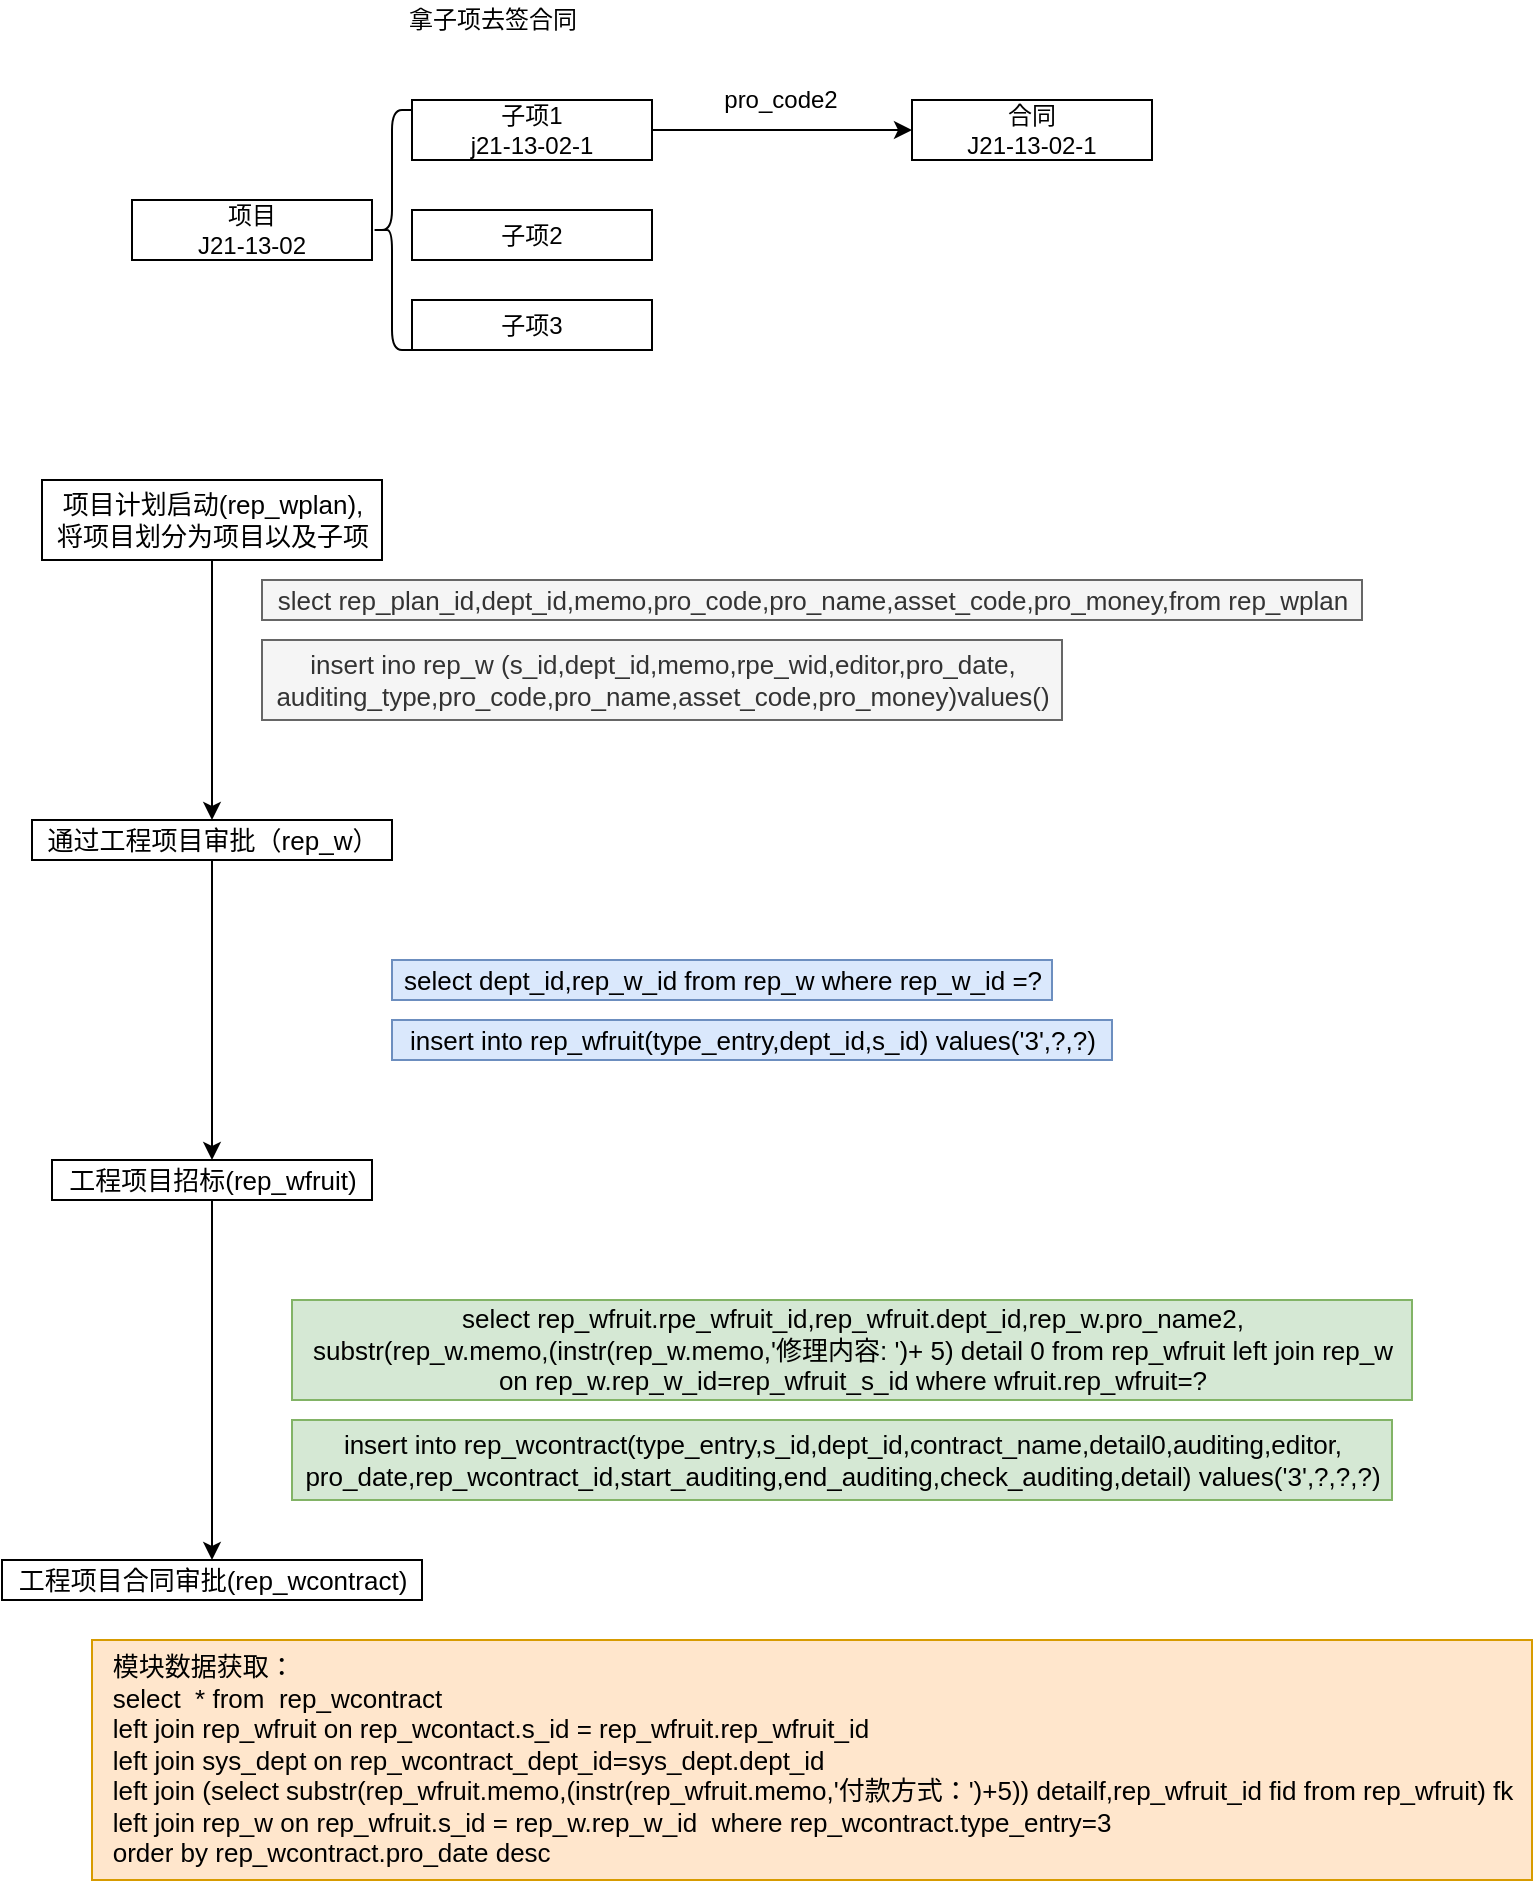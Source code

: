 <mxfile version="16.5.6" type="github">
  <diagram id="YGL4_LU6Wryx0pnacia-" name="Page-1">
    <mxGraphModel dx="1550" dy="844" grid="1" gridSize="10" guides="1" tooltips="1" connect="1" arrows="1" fold="1" page="1" pageScale="1" pageWidth="827" pageHeight="1169" math="0" shadow="0">
      <root>
        <mxCell id="0" />
        <mxCell id="1" parent="0" />
        <mxCell id="nmOukB2l_b2BBjUmnGJQ-1" value="项目&lt;br&gt;J21-13-02" style="rounded=0;whiteSpace=wrap;html=1;" vertex="1" parent="1">
          <mxGeometry x="90" y="140" width="120" height="30" as="geometry" />
        </mxCell>
        <mxCell id="nmOukB2l_b2BBjUmnGJQ-2" value="" style="shape=curlyBracket;whiteSpace=wrap;html=1;rounded=1;" vertex="1" parent="1">
          <mxGeometry x="210" y="95" width="20" height="120" as="geometry" />
        </mxCell>
        <mxCell id="nmOukB2l_b2BBjUmnGJQ-9" value="" style="edgeStyle=orthogonalEdgeStyle;rounded=0;orthogonalLoop=1;jettySize=auto;html=1;" edge="1" parent="1" source="nmOukB2l_b2BBjUmnGJQ-4" target="nmOukB2l_b2BBjUmnGJQ-8">
          <mxGeometry relative="1" as="geometry" />
        </mxCell>
        <mxCell id="nmOukB2l_b2BBjUmnGJQ-4" value="子项1&lt;br&gt;j21-13-02-1" style="rounded=0;whiteSpace=wrap;html=1;" vertex="1" parent="1">
          <mxGeometry x="230" y="90" width="120" height="30" as="geometry" />
        </mxCell>
        <mxCell id="nmOukB2l_b2BBjUmnGJQ-5" value="子项2" style="rounded=0;whiteSpace=wrap;html=1;" vertex="1" parent="1">
          <mxGeometry x="230" y="145" width="120" height="25" as="geometry" />
        </mxCell>
        <mxCell id="nmOukB2l_b2BBjUmnGJQ-6" value="子项3" style="rounded=0;whiteSpace=wrap;html=1;" vertex="1" parent="1">
          <mxGeometry x="230" y="190" width="120" height="25" as="geometry" />
        </mxCell>
        <mxCell id="nmOukB2l_b2BBjUmnGJQ-7" value="拿子项去签合同" style="text;html=1;align=center;verticalAlign=middle;resizable=0;points=[];autosize=1;strokeColor=none;fillColor=none;" vertex="1" parent="1">
          <mxGeometry x="220" y="40" width="100" height="20" as="geometry" />
        </mxCell>
        <mxCell id="nmOukB2l_b2BBjUmnGJQ-8" value="合同&lt;br&gt;J21-13-02-1" style="rounded=0;whiteSpace=wrap;html=1;" vertex="1" parent="1">
          <mxGeometry x="480" y="90" width="120" height="30" as="geometry" />
        </mxCell>
        <mxCell id="nmOukB2l_b2BBjUmnGJQ-10" value="pro_code2" style="text;html=1;align=center;verticalAlign=middle;resizable=0;points=[];autosize=1;strokeColor=none;fillColor=none;" vertex="1" parent="1">
          <mxGeometry x="379" y="80" width="70" height="20" as="geometry" />
        </mxCell>
        <mxCell id="nmOukB2l_b2BBjUmnGJQ-15" value="" style="edgeStyle=orthogonalEdgeStyle;rounded=0;orthogonalLoop=1;jettySize=auto;html=1;fontSize=13;entryX=0.5;entryY=0;entryDx=0;entryDy=0;entryPerimeter=0;" edge="1" parent="1" source="nmOukB2l_b2BBjUmnGJQ-13" target="nmOukB2l_b2BBjUmnGJQ-16">
          <mxGeometry relative="1" as="geometry">
            <mxPoint x="190" y="410" as="targetPoint" />
          </mxGeometry>
        </mxCell>
        <mxCell id="nmOukB2l_b2BBjUmnGJQ-13" value="&lt;span style=&quot;font-size: 13px&quot;&gt;项目计划启动(rep_wplan),&lt;br&gt;将项目划分为项目以及子项&lt;/span&gt;" style="text;html=1;align=center;verticalAlign=middle;resizable=0;points=[];autosize=1;strokeColor=default;fillColor=none;fontSize=13;fontStyle=0" vertex="1" parent="1">
          <mxGeometry x="45" y="280" width="170" height="40" as="geometry" />
        </mxCell>
        <mxCell id="nmOukB2l_b2BBjUmnGJQ-18" value="" style="edgeStyle=orthogonalEdgeStyle;rounded=0;orthogonalLoop=1;jettySize=auto;html=1;fontSize=13;" edge="1" parent="1" source="nmOukB2l_b2BBjUmnGJQ-16" target="nmOukB2l_b2BBjUmnGJQ-17">
          <mxGeometry relative="1" as="geometry" />
        </mxCell>
        <mxCell id="nmOukB2l_b2BBjUmnGJQ-16" value="通过工程项目审批（rep_w）" style="text;html=1;align=center;verticalAlign=middle;resizable=0;points=[];autosize=1;strokeColor=default;fillColor=none;fontSize=13;" vertex="1" parent="1">
          <mxGeometry x="40" y="450" width="180" height="20" as="geometry" />
        </mxCell>
        <mxCell id="nmOukB2l_b2BBjUmnGJQ-20" value="" style="edgeStyle=orthogonalEdgeStyle;rounded=0;orthogonalLoop=1;jettySize=auto;html=1;fontSize=13;" edge="1" parent="1" source="nmOukB2l_b2BBjUmnGJQ-17" target="nmOukB2l_b2BBjUmnGJQ-19">
          <mxGeometry relative="1" as="geometry" />
        </mxCell>
        <mxCell id="nmOukB2l_b2BBjUmnGJQ-17" value="工程项目招标(rep_wfruit)" style="text;html=1;align=center;verticalAlign=middle;resizable=0;points=[];autosize=1;strokeColor=default;fillColor=none;fontSize=13;" vertex="1" parent="1">
          <mxGeometry x="50" y="620" width="160" height="20" as="geometry" />
        </mxCell>
        <mxCell id="nmOukB2l_b2BBjUmnGJQ-19" value="工程项目合同审批(rep_wcontract)" style="text;html=1;align=center;verticalAlign=middle;resizable=0;points=[];autosize=1;strokeColor=default;fillColor=none;fontSize=13;" vertex="1" parent="1">
          <mxGeometry x="25" y="820" width="210" height="20" as="geometry" />
        </mxCell>
        <mxCell id="nmOukB2l_b2BBjUmnGJQ-32" value="" style="group" vertex="1" connectable="0" parent="1">
          <mxGeometry x="170" y="690" width="560" height="100" as="geometry" />
        </mxCell>
        <mxCell id="nmOukB2l_b2BBjUmnGJQ-27" value="select rep_wfruit.rpe_wfruit_id,rep_wfruit.dept_id,rep_w.pro_name2,&lt;br&gt;substr(rep_w.memo,(instr(rep_w.memo,&#39;修理内容: &#39;)+ 5) detail 0 from rep_wfruit left join rep_w &lt;br&gt;on rep_w.rep_w_id=rep_wfruit_s_id where wfruit.rep_wfruit=?" style="text;html=1;align=center;verticalAlign=middle;resizable=0;points=[];autosize=1;strokeColor=#82b366;fillColor=#d5e8d4;fontSize=13;" vertex="1" parent="nmOukB2l_b2BBjUmnGJQ-32">
          <mxGeometry width="560" height="50" as="geometry" />
        </mxCell>
        <mxCell id="nmOukB2l_b2BBjUmnGJQ-28" value="insert into rep_wcontract(type_entry,s_id,dept_id,contract_name,detail0,auditing,editor,&lt;br&gt;pro_date,rep_wcontract_id,start_auditing,end_auditing,check_auditing,detail) values(&#39;3&#39;,?,?,?)" style="text;html=1;align=center;verticalAlign=middle;resizable=0;points=[];autosize=1;strokeColor=#82b366;fillColor=#d5e8d4;fontSize=13;" vertex="1" parent="nmOukB2l_b2BBjUmnGJQ-32">
          <mxGeometry y="60" width="550" height="40" as="geometry" />
        </mxCell>
        <mxCell id="nmOukB2l_b2BBjUmnGJQ-31" value="select rep_wfruit.rpe_wfruit_id,rep_wfruit.dept_id,rep_w.pro_name2,&lt;br&gt;substr(rep_w.memo,(instr(rep_w.memo,&#39;修理内容: &#39;)+ 5) detail 0 from rep_wfruit left join rep_w &lt;br&gt;on rep_w.rep_w_id=rep_wfruit_s_id where wfruit.rep_wfruit=?" style="text;html=1;align=center;verticalAlign=middle;resizable=0;points=[];autosize=1;strokeColor=#82b366;fillColor=#d5e8d4;fontSize=13;" vertex="1" parent="nmOukB2l_b2BBjUmnGJQ-32">
          <mxGeometry width="560" height="50" as="geometry" />
        </mxCell>
        <mxCell id="nmOukB2l_b2BBjUmnGJQ-33" value="" style="group" vertex="1" connectable="0" parent="1">
          <mxGeometry x="220" y="520" width="360" height="50" as="geometry" />
        </mxCell>
        <mxCell id="nmOukB2l_b2BBjUmnGJQ-25" value="select dept_id,rep_w_id from rep_w where rep_w_id =?" style="text;html=1;align=center;verticalAlign=middle;resizable=0;points=[];autosize=1;strokeColor=#6c8ebf;fillColor=#dae8fc;fontSize=13;" vertex="1" parent="nmOukB2l_b2BBjUmnGJQ-33">
          <mxGeometry width="330" height="20" as="geometry" />
        </mxCell>
        <mxCell id="nmOukB2l_b2BBjUmnGJQ-26" value="insert into rep_wfruit(type_entry,dept_id,s_id) values(&#39;3&#39;,?,?)" style="text;html=1;align=center;verticalAlign=middle;resizable=0;points=[];autosize=1;strokeColor=#6c8ebf;fillColor=#dae8fc;fontSize=13;" vertex="1" parent="nmOukB2l_b2BBjUmnGJQ-33">
          <mxGeometry y="30" width="360" height="20" as="geometry" />
        </mxCell>
        <mxCell id="nmOukB2l_b2BBjUmnGJQ-34" value="" style="group" vertex="1" connectable="0" parent="1">
          <mxGeometry x="155" y="330" width="550" height="70" as="geometry" />
        </mxCell>
        <mxCell id="nmOukB2l_b2BBjUmnGJQ-23" value="slect rep_plan_id,dept_id,memo,pro_code,pro_name,asset_code,pro_money,from rep_wplan" style="text;html=1;align=center;verticalAlign=middle;resizable=0;points=[];autosize=1;strokeColor=#666666;fillColor=#f5f5f5;fontSize=13;fontColor=#333333;" vertex="1" parent="nmOukB2l_b2BBjUmnGJQ-34">
          <mxGeometry width="550" height="20" as="geometry" />
        </mxCell>
        <mxCell id="nmOukB2l_b2BBjUmnGJQ-24" value="insert ino rep_w (s_id,dept_id,memo,rpe_wid,editor,pro_date,&lt;br&gt;auditing_type,pro_code,pro_name,asset_code,pro_money)values()" style="text;html=1;align=center;verticalAlign=middle;resizable=0;points=[];autosize=1;strokeColor=#666666;fillColor=#f5f5f5;fontSize=13;fontColor=#333333;" vertex="1" parent="nmOukB2l_b2BBjUmnGJQ-34">
          <mxGeometry y="30" width="400" height="40" as="geometry" />
        </mxCell>
        <mxCell id="nmOukB2l_b2BBjUmnGJQ-35" value="&lt;div style=&quot;text-align: justify&quot;&gt;模块数据获取：&lt;/div&gt;&lt;div style=&quot;text-align: justify&quot;&gt;select&amp;nbsp;&amp;nbsp;&lt;span&gt;* from&amp;nbsp;&amp;nbsp;&lt;/span&gt;&lt;span&gt;rep_wcontract&lt;/span&gt;&lt;/div&gt;&lt;div style=&quot;text-align: justify&quot;&gt;&lt;span&gt;	&lt;/span&gt;left join rep_wfruit on&amp;nbsp;&lt;span&gt;rep_wcontact.s_id = rep_wfruit.rep_wfruit_id&lt;/span&gt;&lt;/div&gt;&lt;div style=&quot;text-align: justify&quot;&gt;left join sys_dept on rep_wcontract_dept_id=sys_dept.dept_id&lt;/div&gt;&lt;div style=&quot;text-align: justify&quot;&gt;left join (select substr(rep_wfruit.memo,(instr(rep_wfruit.memo,&#39;付款方式：&#39;)+5)) detailf,rep_wfruit_id fid from rep_wfruit) fk&lt;/div&gt;&lt;div style=&quot;text-align: justify&quot;&gt;&lt;span&gt;	&lt;/span&gt;left join rep_w on&amp;nbsp;&lt;span&gt;rep_wfruit.s_id = rep_w.rep_w_id&amp;nbsp; where rep_wcontract.type_entry=3&lt;/span&gt;&lt;/div&gt;&lt;div style=&quot;text-align: justify&quot;&gt;&lt;span&gt;order by rep_wcontract.pro_date desc&lt;/span&gt;&lt;/div&gt;" style="text;html=1;align=center;verticalAlign=middle;resizable=0;points=[];autosize=1;strokeColor=#d79b00;fillColor=#ffe6cc;fontSize=13;" vertex="1" parent="1">
          <mxGeometry x="70" y="860" width="720" height="120" as="geometry" />
        </mxCell>
      </root>
    </mxGraphModel>
  </diagram>
</mxfile>
